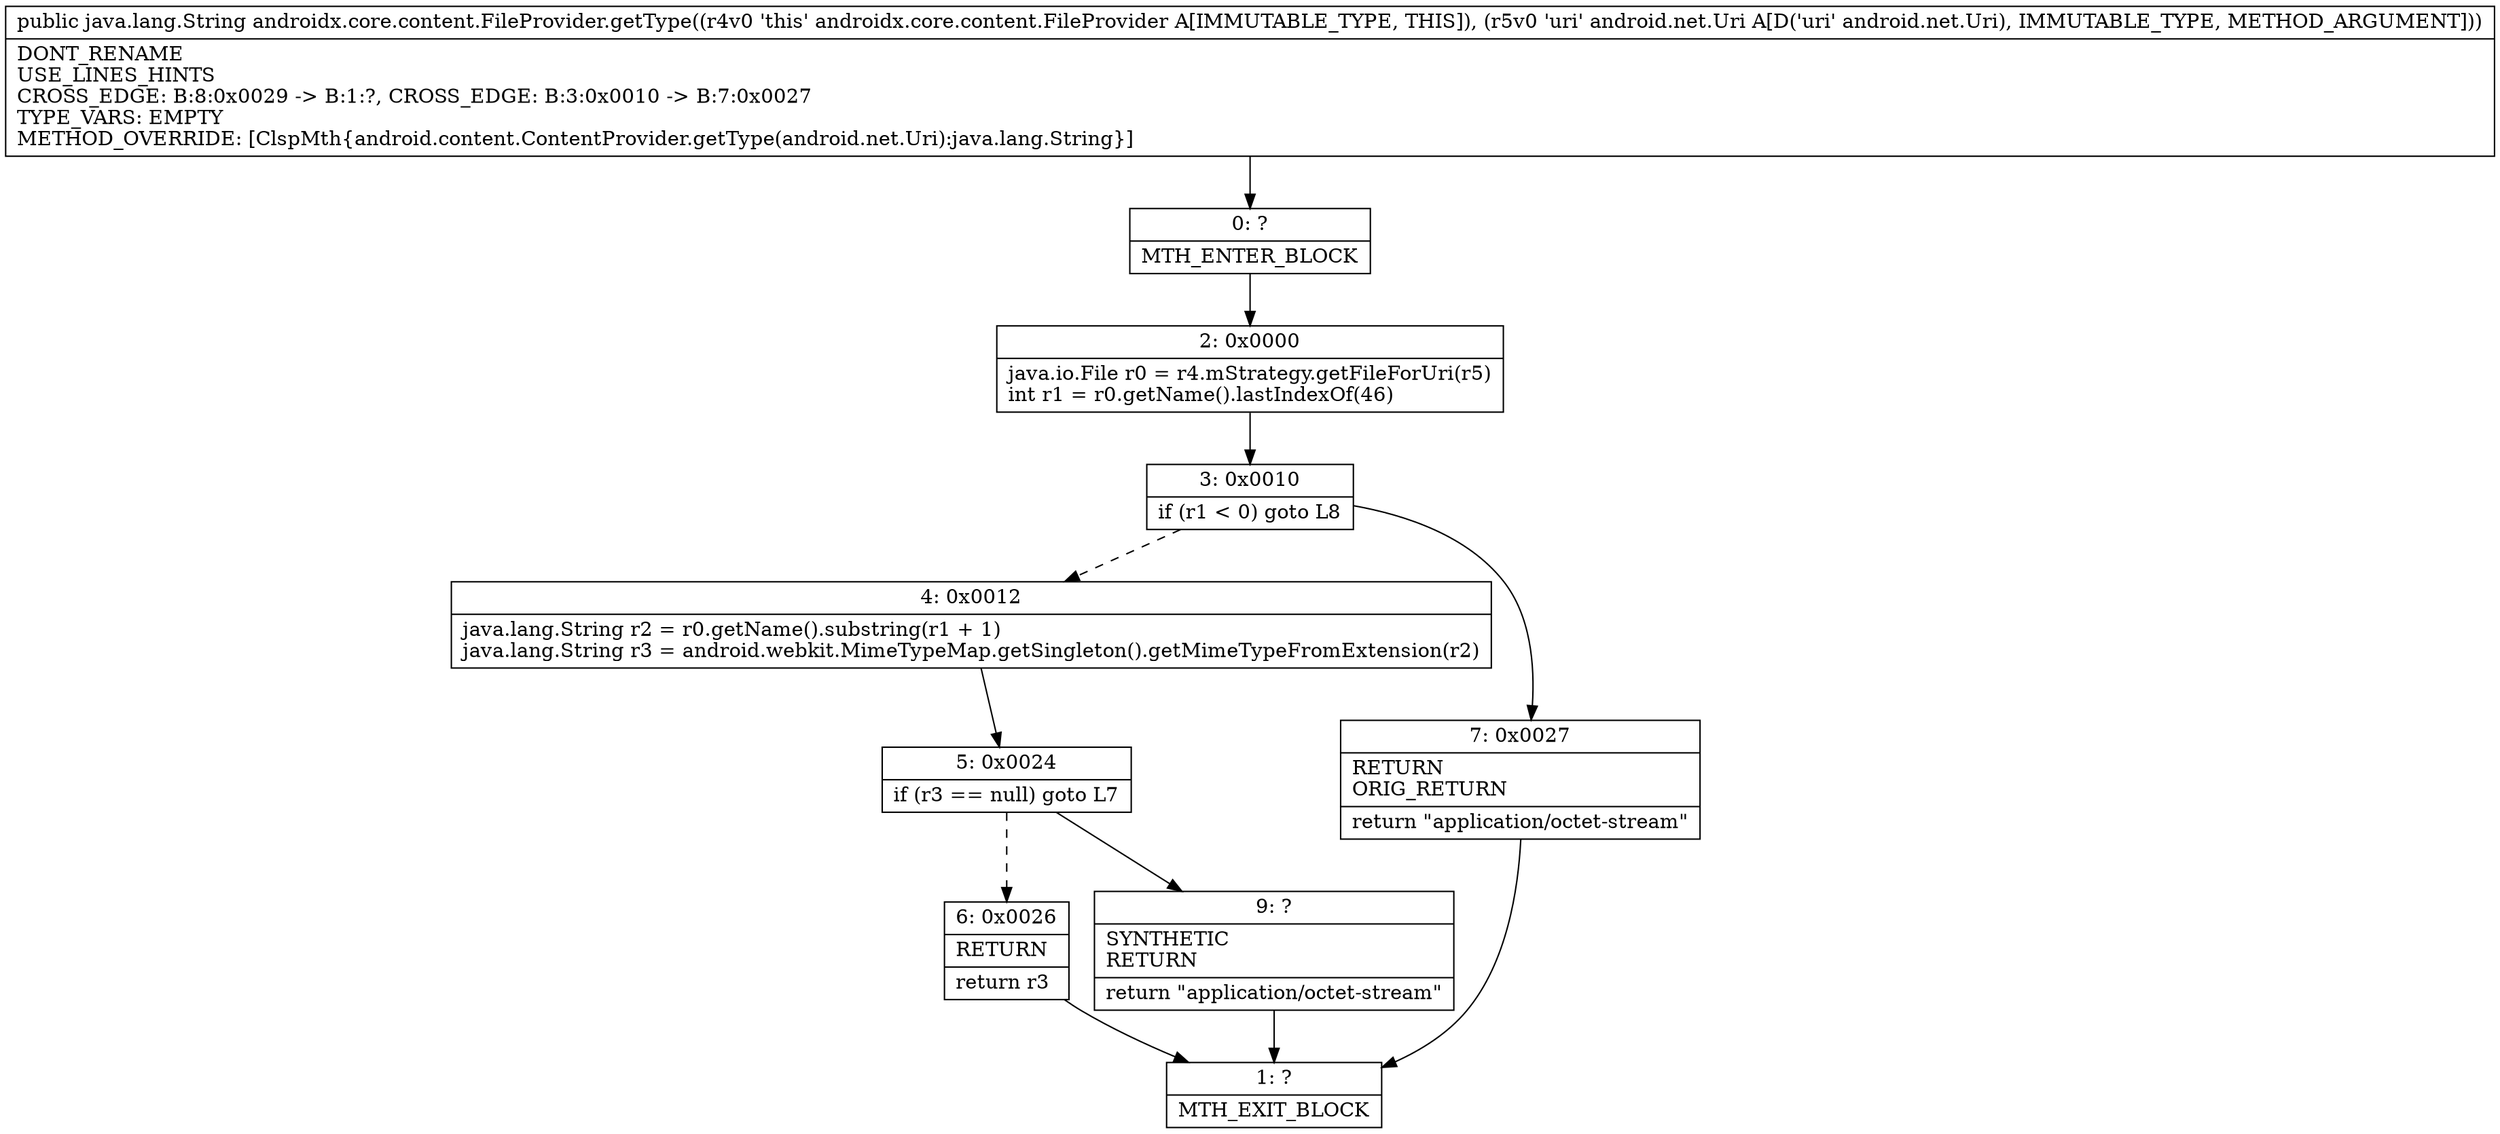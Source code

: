 digraph "CFG forandroidx.core.content.FileProvider.getType(Landroid\/net\/Uri;)Ljava\/lang\/String;" {
Node_0 [shape=record,label="{0\:\ ?|MTH_ENTER_BLOCK\l}"];
Node_2 [shape=record,label="{2\:\ 0x0000|java.io.File r0 = r4.mStrategy.getFileForUri(r5)\lint r1 = r0.getName().lastIndexOf(46)\l}"];
Node_3 [shape=record,label="{3\:\ 0x0010|if (r1 \< 0) goto L8\l}"];
Node_4 [shape=record,label="{4\:\ 0x0012|java.lang.String r2 = r0.getName().substring(r1 + 1)\ljava.lang.String r3 = android.webkit.MimeTypeMap.getSingleton().getMimeTypeFromExtension(r2)\l}"];
Node_5 [shape=record,label="{5\:\ 0x0024|if (r3 == null) goto L7\l}"];
Node_6 [shape=record,label="{6\:\ 0x0026|RETURN\l|return r3\l}"];
Node_1 [shape=record,label="{1\:\ ?|MTH_EXIT_BLOCK\l}"];
Node_9 [shape=record,label="{9\:\ ?|SYNTHETIC\lRETURN\l|return \"application\/octet\-stream\"\l}"];
Node_7 [shape=record,label="{7\:\ 0x0027|RETURN\lORIG_RETURN\l|return \"application\/octet\-stream\"\l}"];
MethodNode[shape=record,label="{public java.lang.String androidx.core.content.FileProvider.getType((r4v0 'this' androidx.core.content.FileProvider A[IMMUTABLE_TYPE, THIS]), (r5v0 'uri' android.net.Uri A[D('uri' android.net.Uri), IMMUTABLE_TYPE, METHOD_ARGUMENT]))  | DONT_RENAME\lUSE_LINES_HINTS\lCROSS_EDGE: B:8:0x0029 \-\> B:1:?, CROSS_EDGE: B:3:0x0010 \-\> B:7:0x0027\lTYPE_VARS: EMPTY\lMETHOD_OVERRIDE: [ClspMth\{android.content.ContentProvider.getType(android.net.Uri):java.lang.String\}]\l}"];
MethodNode -> Node_0;Node_0 -> Node_2;
Node_2 -> Node_3;
Node_3 -> Node_4[style=dashed];
Node_3 -> Node_7;
Node_4 -> Node_5;
Node_5 -> Node_6[style=dashed];
Node_5 -> Node_9;
Node_6 -> Node_1;
Node_9 -> Node_1;
Node_7 -> Node_1;
}

